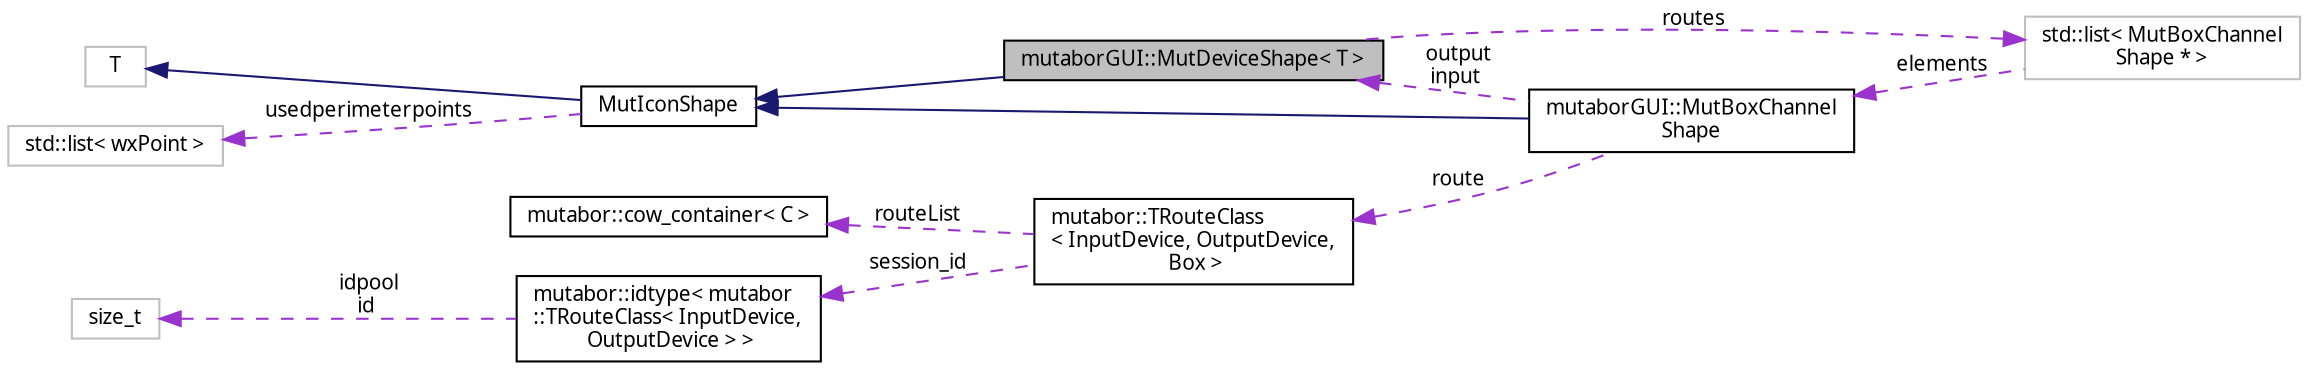 digraph "mutaborGUI::MutDeviceShape&lt; T &gt;"
{
  edge [fontname="Sans",fontsize="10",labelfontname="Sans",labelfontsize="10"];
  node [fontname="Sans",fontsize="10",shape=record];
  rankdir="LR";
  Node11 [label="mutaborGUI::MutDeviceShape\< T \>",height=0.2,width=0.4,color="black", fillcolor="grey75", style="filled", fontcolor="black"];
  Node12 -> Node11 [dir="back",color="midnightblue",fontsize="10",style="solid",fontname="Sans"];
  Node12 [label="MutIconShape",height=0.2,width=0.4,color="black", fillcolor="white", style="filled",URL="$d5/d12/classMutIconShapeClass.html",tooltip="An icon control with static text. "];
  Node13 -> Node12 [dir="back",color="midnightblue",fontsize="10",style="solid",fontname="Sans"];
  Node13 [label="T",height=0.2,width=0.4,color="grey75", fillcolor="white", style="filled"];
  Node14 -> Node12 [dir="back",color="darkorchid3",fontsize="10",style="dashed",label=" usedperimeterpoints" ,fontname="Sans"];
  Node14 [label="std::list\< wxPoint \>",height=0.2,width=0.4,color="grey75", fillcolor="white", style="filled"];
  Node15 -> Node11 [dir="back",color="darkorchid3",fontsize="10",style="dashed",label=" routes" ,fontname="Sans"];
  Node15 [label="std::list\< MutBoxChannel\lShape * \>",height=0.2,width=0.4,color="grey75", fillcolor="white", style="filled"];
  Node16 -> Node15 [dir="back",color="darkorchid3",fontsize="10",style="dashed",label=" elements" ,fontname="Sans"];
  Node16 [label="mutaborGUI::MutBoxChannel\lShape",height=0.2,width=0.4,color="black", fillcolor="white", style="filled",URL="$d8/d8e/classmutaborGUI_1_1MutBoxChannelShape.html"];
  Node12 -> Node16 [dir="back",color="midnightblue",fontsize="10",style="solid",fontname="Sans"];
  Node17 -> Node16 [dir="back",color="darkorchid3",fontsize="10",style="dashed",label=" route" ,fontname="Sans"];
  Node17 [label="mutabor::TRouteClass\l\< InputDevice, OutputDevice,\l Box \>",height=0.2,width=0.4,color="black", fillcolor="white", style="filled",URL="$db/d05/classmutabor_1_1TRouteClass.html"];
  Node18 -> Node17 [dir="back",color="darkorchid3",fontsize="10",style="dashed",label=" routeList" ,fontname="Sans"];
  Node18 [label="mutabor::cow_container\< C \>",height=0.2,width=0.4,color="black", fillcolor="white", style="filled",URL="$df/d40/classmutabor_1_1cow__container.html"];
  Node19 -> Node17 [dir="back",color="darkorchid3",fontsize="10",style="dashed",label=" session_id" ,fontname="Sans"];
  Node19 [label="mutabor::idtype\< mutabor\l::TRouteClass\< InputDevice,\l OutputDevice \> \>",height=0.2,width=0.4,color="black", fillcolor="white", style="filled",URL="$d7/dce/classmutabor_1_1idtype.html"];
  Node20 -> Node19 [dir="back",color="darkorchid3",fontsize="10",style="dashed",label=" idpool\nid" ,fontname="Sans"];
  Node20 [label="size_t",height=0.2,width=0.4,color="grey75", fillcolor="white", style="filled"];
  Node11 -> Node16 [dir="back",color="darkorchid3",fontsize="10",style="dashed",label=" output\ninput" ,fontname="Sans"];
}
